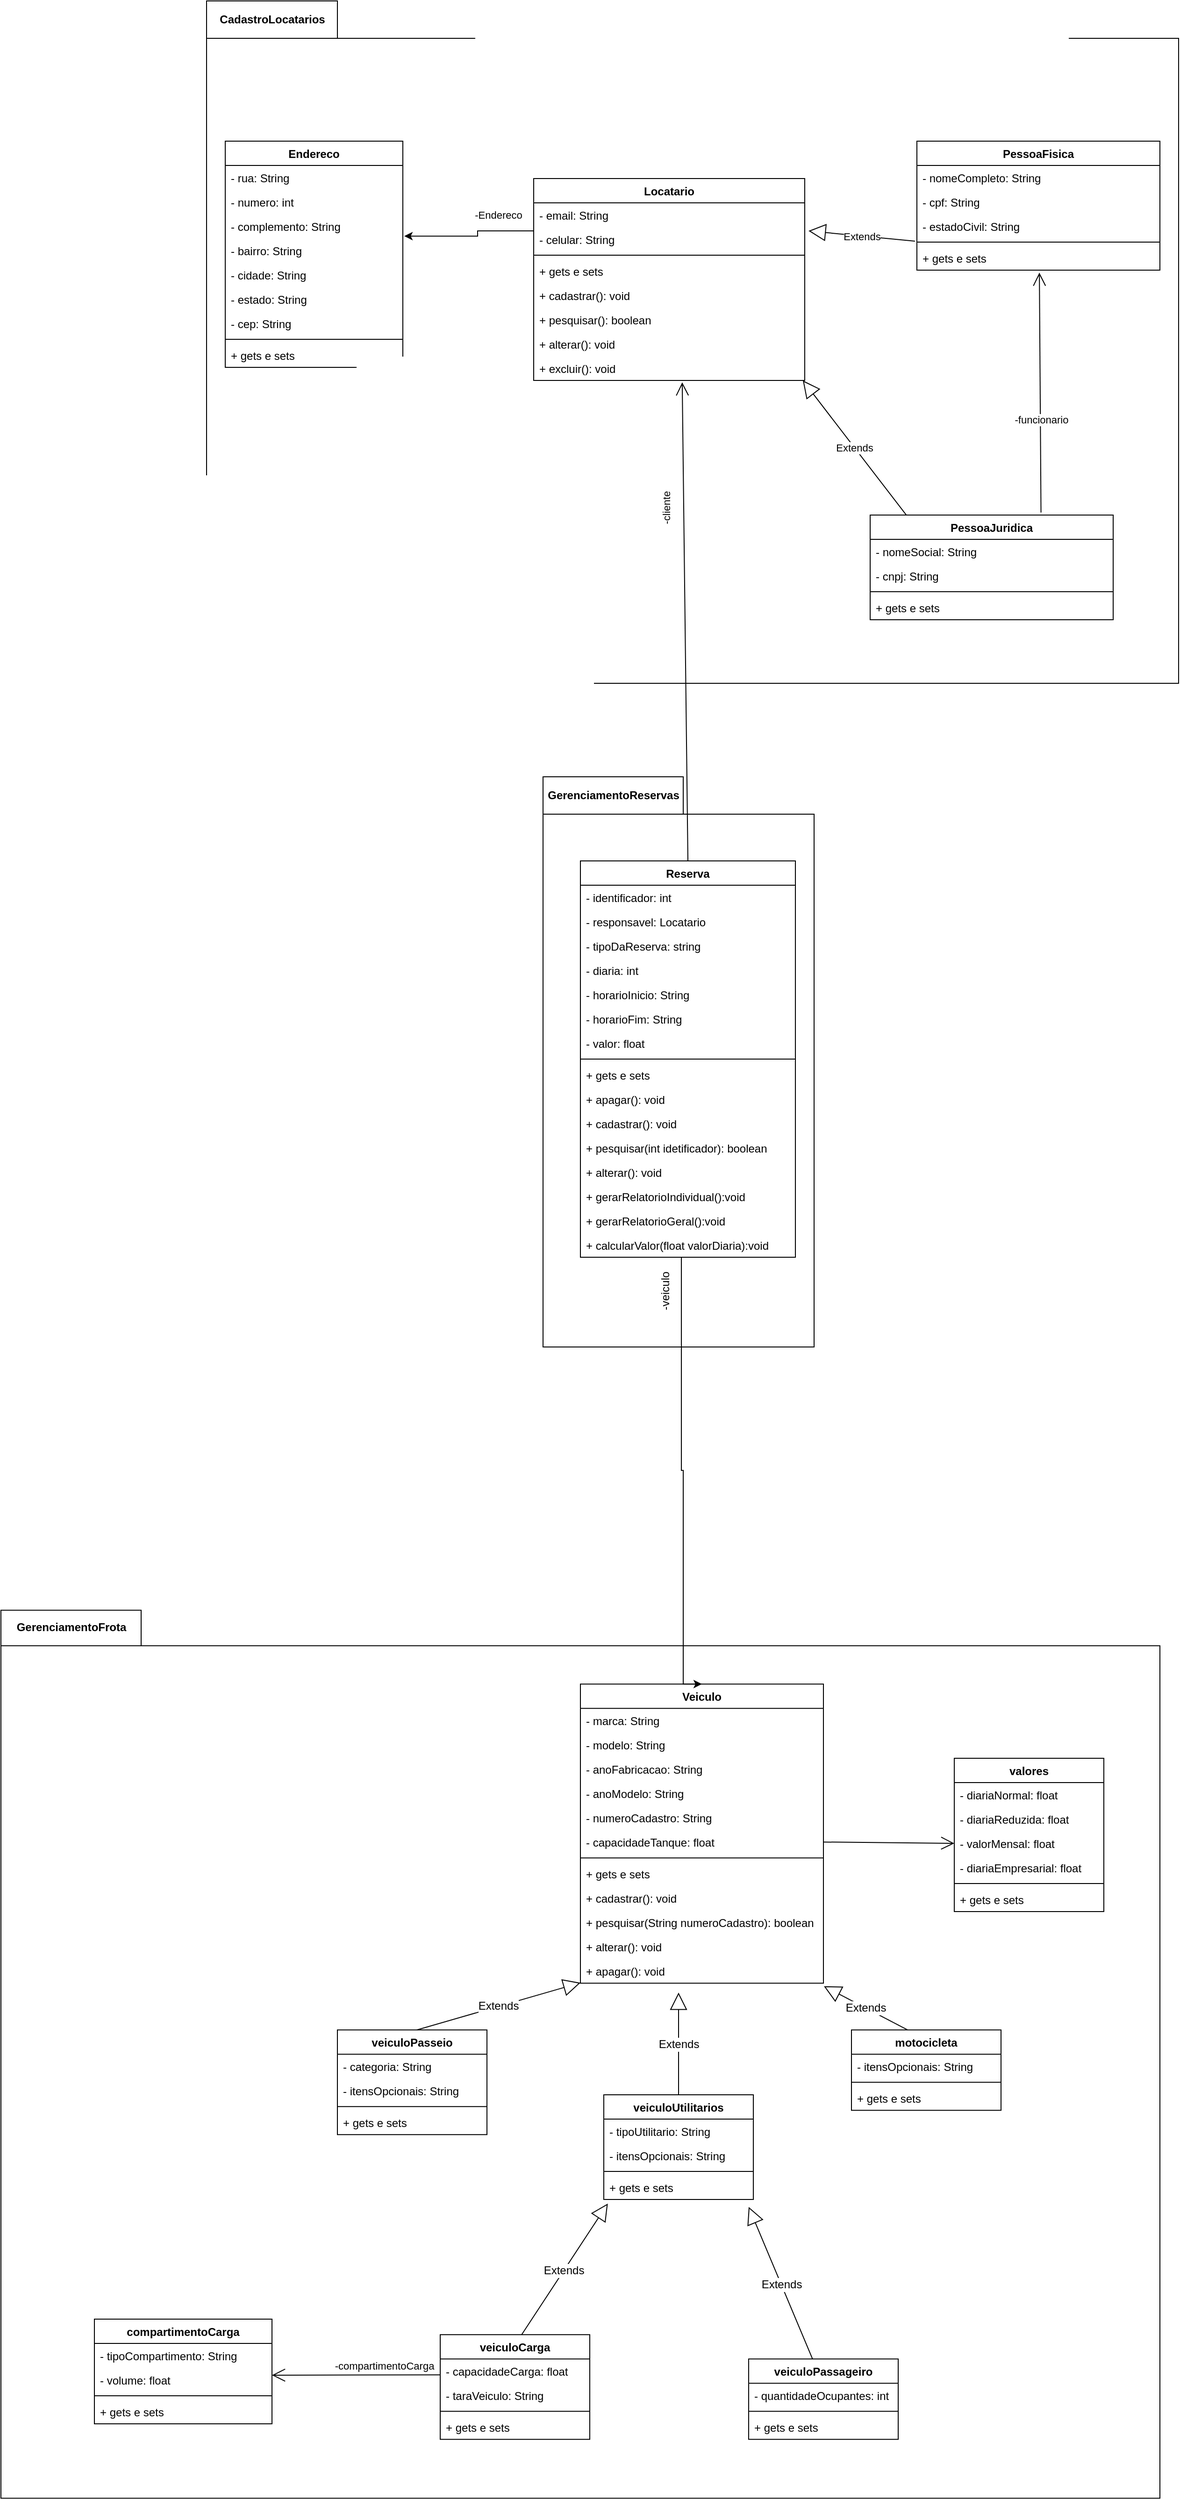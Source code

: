 <mxfile version="16.5.1" type="device" pages="3"><diagram id="tf4z2YdfsSsAsKfyZ3X5" name="UML Classe"><mxGraphModel dx="1973" dy="2935" grid="1" gridSize="10" guides="1" tooltips="1" connect="1" arrows="1" fold="1" page="1" pageScale="1" pageWidth="827" pageHeight="1169" math="0" shadow="0"><root><mxCell id="0"/><mxCell id="1" parent="0"/><mxCell id="j_2TIGvsbn6ngJ1_JgvB-1" value="" style="shape=folder;fontStyle=1;spacingTop=10;tabWidth=140;tabHeight=40;tabPosition=left;html=1;labelBackgroundColor=none;labelBorderColor=none;labelPosition=center;verticalLabelPosition=top;align=center;verticalAlign=bottom;" parent="1" vertex="1"><mxGeometry x="-520" y="-2240" width="1040" height="730" as="geometry"/></mxCell><mxCell id="Z25f5_jNdofIZQ-uqqJR-27" value="" style="edgeStyle=orthogonalEdgeStyle;rounded=0;orthogonalLoop=1;jettySize=auto;html=1;entryX=1.008;entryY=0.907;entryDx=0;entryDy=0;entryPerimeter=0;" parent="1" source="j_2TIGvsbn6ngJ1_JgvB-14" target="j_2TIGvsbn6ngJ1_JgvB-25" edge="1"><mxGeometry relative="1" as="geometry"><mxPoint x="-250" y="-1994" as="targetPoint"/><Array as="points"><mxPoint x="-230" y="-1994"/><mxPoint x="-230" y="-1988"/></Array></mxGeometry></mxCell><mxCell id="Z25f5_jNdofIZQ-uqqJR-29" value="-Endereco" style="edgeLabel;html=1;align=center;verticalAlign=middle;resizable=0;points=[];" parent="Z25f5_jNdofIZQ-uqqJR-27" vertex="1" connectable="0"><mxGeometry x="-0.728" y="-1" relative="1" as="geometry"><mxPoint x="-19" y="-16" as="offset"/></mxGeometry></mxCell><mxCell id="j_2TIGvsbn6ngJ1_JgvB-14" value="Locatario" style="swimlane;fontStyle=1;align=center;verticalAlign=top;childLayout=stackLayout;horizontal=1;startSize=26;horizontalStack=0;resizeParent=1;resizeParentMax=0;resizeLast=0;collapsible=1;marginBottom=0;" parent="1" vertex="1"><mxGeometry x="-170" y="-2050" width="290" height="216" as="geometry"/></mxCell><mxCell id="j_2TIGvsbn6ngJ1_JgvB-15" value="- email: String" style="text;strokeColor=none;fillColor=none;align=left;verticalAlign=top;spacingLeft=4;spacingRight=4;overflow=hidden;rotatable=0;points=[[0,0.5],[1,0.5]];portConstraint=eastwest;" parent="j_2TIGvsbn6ngJ1_JgvB-14" vertex="1"><mxGeometry y="26" width="290" height="26" as="geometry"/></mxCell><mxCell id="j_2TIGvsbn6ngJ1_JgvB-18" value="- celular: String" style="text;strokeColor=none;fillColor=none;align=left;verticalAlign=top;spacingLeft=4;spacingRight=4;overflow=hidden;rotatable=0;points=[[0,0.5],[1,0.5]];portConstraint=eastwest;" parent="j_2TIGvsbn6ngJ1_JgvB-14" vertex="1"><mxGeometry y="52" width="290" height="26" as="geometry"/></mxCell><mxCell id="j_2TIGvsbn6ngJ1_JgvB-16" value="" style="line;strokeWidth=1;fillColor=none;align=left;verticalAlign=middle;spacingTop=-1;spacingLeft=3;spacingRight=3;rotatable=0;labelPosition=right;points=[];portConstraint=eastwest;" parent="j_2TIGvsbn6ngJ1_JgvB-14" vertex="1"><mxGeometry y="78" width="290" height="8" as="geometry"/></mxCell><mxCell id="j_2TIGvsbn6ngJ1_JgvB-17" value="+ gets e sets" style="text;strokeColor=none;fillColor=none;align=left;verticalAlign=top;spacingLeft=4;spacingRight=4;overflow=hidden;rotatable=0;points=[[0,0.5],[1,0.5]];portConstraint=eastwest;" parent="j_2TIGvsbn6ngJ1_JgvB-14" vertex="1"><mxGeometry y="86" width="290" height="26" as="geometry"/></mxCell><mxCell id="Z25f5_jNdofIZQ-uqqJR-9" value="+ cadastrar(): void" style="text;strokeColor=none;fillColor=none;align=left;verticalAlign=top;spacingLeft=4;spacingRight=4;overflow=hidden;rotatable=0;points=[[0,0.5],[1,0.5]];portConstraint=eastwest;rounded=0;shadow=0;glass=0;sketch=0;" parent="j_2TIGvsbn6ngJ1_JgvB-14" vertex="1"><mxGeometry y="112" width="290" height="26" as="geometry"/></mxCell><mxCell id="Z25f5_jNdofIZQ-uqqJR-11" value="+ pesquisar(): boolean" style="text;strokeColor=none;fillColor=none;align=left;verticalAlign=top;spacingLeft=4;spacingRight=4;overflow=hidden;rotatable=0;points=[[0,0.5],[1,0.5]];portConstraint=eastwest;rounded=0;shadow=0;glass=0;sketch=0;" parent="j_2TIGvsbn6ngJ1_JgvB-14" vertex="1"><mxGeometry y="138" width="290" height="26" as="geometry"/></mxCell><mxCell id="Z25f5_jNdofIZQ-uqqJR-10" value="+ alterar(): void" style="text;strokeColor=none;fillColor=none;align=left;verticalAlign=top;spacingLeft=4;spacingRight=4;overflow=hidden;rotatable=0;points=[[0,0.5],[1,0.5]];portConstraint=eastwest;rounded=0;shadow=0;glass=0;sketch=0;" parent="j_2TIGvsbn6ngJ1_JgvB-14" vertex="1"><mxGeometry y="164" width="290" height="26" as="geometry"/></mxCell><mxCell id="Z25f5_jNdofIZQ-uqqJR-12" value="+ excluir(): void" style="text;strokeColor=none;fillColor=none;align=left;verticalAlign=top;spacingLeft=4;spacingRight=4;overflow=hidden;rotatable=0;points=[[0,0.5],[1,0.5]];portConstraint=eastwest;rounded=0;shadow=0;glass=0;sketch=0;" parent="j_2TIGvsbn6ngJ1_JgvB-14" vertex="1"><mxGeometry y="190" width="290" height="26" as="geometry"/></mxCell><mxCell id="j_2TIGvsbn6ngJ1_JgvB-2" value="Endereco" style="swimlane;fontStyle=1;align=center;verticalAlign=top;childLayout=stackLayout;horizontal=1;startSize=26;horizontalStack=0;resizeParent=1;resizeParentMax=0;resizeLast=0;collapsible=1;marginBottom=0;" parent="1" vertex="1"><mxGeometry x="-500" y="-2090" width="190" height="242" as="geometry"/></mxCell><mxCell id="j_2TIGvsbn6ngJ1_JgvB-3" value="- rua: String" style="text;strokeColor=none;fillColor=none;align=left;verticalAlign=top;spacingLeft=4;spacingRight=4;overflow=hidden;rotatable=0;points=[[0,0.5],[1,0.5]];portConstraint=eastwest;" parent="j_2TIGvsbn6ngJ1_JgvB-2" vertex="1"><mxGeometry y="26" width="190" height="26" as="geometry"/></mxCell><mxCell id="j_2TIGvsbn6ngJ1_JgvB-24" value="- numero: int" style="text;strokeColor=none;fillColor=none;align=left;verticalAlign=top;spacingLeft=4;spacingRight=4;overflow=hidden;rotatable=0;points=[[0,0.5],[1,0.5]];portConstraint=eastwest;" parent="j_2TIGvsbn6ngJ1_JgvB-2" vertex="1"><mxGeometry y="52" width="190" height="26" as="geometry"/></mxCell><mxCell id="j_2TIGvsbn6ngJ1_JgvB-25" value="- complemento: String" style="text;strokeColor=none;fillColor=none;align=left;verticalAlign=top;spacingLeft=4;spacingRight=4;overflow=hidden;rotatable=0;points=[[0,0.5],[1,0.5]];portConstraint=eastwest;" parent="j_2TIGvsbn6ngJ1_JgvB-2" vertex="1"><mxGeometry y="78" width="190" height="26" as="geometry"/></mxCell><mxCell id="j_2TIGvsbn6ngJ1_JgvB-26" value="- bairro: String" style="text;strokeColor=none;fillColor=none;align=left;verticalAlign=top;spacingLeft=4;spacingRight=4;overflow=hidden;rotatable=0;points=[[0,0.5],[1,0.5]];portConstraint=eastwest;" parent="j_2TIGvsbn6ngJ1_JgvB-2" vertex="1"><mxGeometry y="104" width="190" height="26" as="geometry"/></mxCell><mxCell id="j_2TIGvsbn6ngJ1_JgvB-27" value="- cidade: String" style="text;strokeColor=none;fillColor=none;align=left;verticalAlign=top;spacingLeft=4;spacingRight=4;overflow=hidden;rotatable=0;points=[[0,0.5],[1,0.5]];portConstraint=eastwest;" parent="j_2TIGvsbn6ngJ1_JgvB-2" vertex="1"><mxGeometry y="130" width="190" height="26" as="geometry"/></mxCell><mxCell id="j_2TIGvsbn6ngJ1_JgvB-28" value="- estado: String" style="text;strokeColor=none;fillColor=none;align=left;verticalAlign=top;spacingLeft=4;spacingRight=4;overflow=hidden;rotatable=0;points=[[0,0.5],[1,0.5]];portConstraint=eastwest;" parent="j_2TIGvsbn6ngJ1_JgvB-2" vertex="1"><mxGeometry y="156" width="190" height="26" as="geometry"/></mxCell><mxCell id="j_2TIGvsbn6ngJ1_JgvB-29" value="- cep: String" style="text;strokeColor=none;fillColor=none;align=left;verticalAlign=top;spacingLeft=4;spacingRight=4;overflow=hidden;rotatable=0;points=[[0,0.5],[1,0.5]];portConstraint=eastwest;" parent="j_2TIGvsbn6ngJ1_JgvB-2" vertex="1"><mxGeometry y="182" width="190" height="26" as="geometry"/></mxCell><mxCell id="j_2TIGvsbn6ngJ1_JgvB-4" value="" style="line;strokeWidth=1;fillColor=none;align=left;verticalAlign=middle;spacingTop=-1;spacingLeft=3;spacingRight=3;rotatable=0;labelPosition=right;points=[];portConstraint=eastwest;" parent="j_2TIGvsbn6ngJ1_JgvB-2" vertex="1"><mxGeometry y="208" width="190" height="8" as="geometry"/></mxCell><mxCell id="j_2TIGvsbn6ngJ1_JgvB-5" value="+ gets e sets&#10;" style="text;strokeColor=none;fillColor=none;align=left;verticalAlign=top;spacingLeft=4;spacingRight=4;overflow=hidden;rotatable=0;points=[[0,0.5],[1,0.5]];portConstraint=eastwest;" parent="j_2TIGvsbn6ngJ1_JgvB-2" vertex="1"><mxGeometry y="216" width="190" height="26" as="geometry"/></mxCell><mxCell id="j_2TIGvsbn6ngJ1_JgvB-63" value="Extends" style="endArrow=block;endSize=16;endFill=0;html=1;rounded=0;entryX=1.014;entryY=1.154;entryDx=0;entryDy=0;exitX=-0.008;exitY=-0.192;exitDx=0;exitDy=0;exitPerimeter=0;entryPerimeter=0;" parent="1" source="Z25f5_jNdofIZQ-uqqJR-4" target="j_2TIGvsbn6ngJ1_JgvB-15" edge="1"><mxGeometry width="160" relative="1" as="geometry"><mxPoint x="300" y="-1855" as="sourcePoint"/><mxPoint x="170" y="-1725" as="targetPoint"/></mxGeometry></mxCell><mxCell id="j_2TIGvsbn6ngJ1_JgvB-65" value="Extends" style="endArrow=block;endSize=16;endFill=0;html=1;rounded=0;exitX=0.149;exitY=0.001;exitDx=0;exitDy=0;entryX=0.993;entryY=1;entryDx=0;entryDy=0;entryPerimeter=0;exitPerimeter=0;" parent="1" source="Z25f5_jNdofIZQ-uqqJR-13" target="Z25f5_jNdofIZQ-uqqJR-12" edge="1"><mxGeometry width="160" relative="1" as="geometry"><mxPoint x="290" y="-1500" as="sourcePoint"/><mxPoint x="90" y="-1730" as="targetPoint"/><Array as="points"/></mxGeometry></mxCell><mxCell id="FloNx-xwUj_SRYvBTAJA-1" value="&lt;p&gt;&lt;br&gt;&lt;/p&gt;" style="shape=folder;fontStyle=1;spacingTop=10;tabWidth=150;tabHeight=38;tabPosition=left;html=1;align=center;labelPosition=center;verticalLabelPosition=top;verticalAlign=bottom;fontSize=16;" parent="1" vertex="1"><mxGeometry x="-740" y="-518.4" width="1240" height="950" as="geometry"/></mxCell><mxCell id="FloNx-xwUj_SRYvBTAJA-3" value="Veiculo" style="swimlane;fontStyle=1;align=center;verticalAlign=top;childLayout=stackLayout;horizontal=1;startSize=26;horizontalStack=0;resizeParent=1;resizeParentMax=0;resizeLast=0;collapsible=1;marginBottom=0;fontSize=12;" parent="1" vertex="1"><mxGeometry x="-120" y="-439.4" width="260" height="320" as="geometry"/></mxCell><mxCell id="FloNx-xwUj_SRYvBTAJA-4" value="- marca: String&#10;" style="text;strokeColor=none;fillColor=none;align=left;verticalAlign=top;spacingLeft=4;spacingRight=4;overflow=hidden;rotatable=0;points=[[0,0.5],[1,0.5]];portConstraint=eastwest;fontSize=12;" parent="FloNx-xwUj_SRYvBTAJA-3" vertex="1"><mxGeometry y="26" width="260" height="26" as="geometry"/></mxCell><mxCell id="FloNx-xwUj_SRYvBTAJA-19" value="- modelo: String&#10;" style="text;strokeColor=none;fillColor=none;align=left;verticalAlign=top;spacingLeft=4;spacingRight=4;overflow=hidden;rotatable=0;points=[[0,0.5],[1,0.5]];portConstraint=eastwest;fontSize=12;" parent="FloNx-xwUj_SRYvBTAJA-3" vertex="1"><mxGeometry y="52" width="260" height="26" as="geometry"/></mxCell><mxCell id="FloNx-xwUj_SRYvBTAJA-20" value="- anoFabricacao: String&#10;" style="text;strokeColor=none;fillColor=none;align=left;verticalAlign=top;spacingLeft=4;spacingRight=4;overflow=hidden;rotatable=0;points=[[0,0.5],[1,0.5]];portConstraint=eastwest;fontSize=12;" parent="FloNx-xwUj_SRYvBTAJA-3" vertex="1"><mxGeometry y="78" width="260" height="26" as="geometry"/></mxCell><mxCell id="FloNx-xwUj_SRYvBTAJA-21" value="- anoModelo: String&#10;" style="text;strokeColor=none;fillColor=none;align=left;verticalAlign=top;spacingLeft=4;spacingRight=4;overflow=hidden;rotatable=0;points=[[0,0.5],[1,0.5]];portConstraint=eastwest;fontSize=12;" parent="FloNx-xwUj_SRYvBTAJA-3" vertex="1"><mxGeometry y="104" width="260" height="26" as="geometry"/></mxCell><mxCell id="FloNx-xwUj_SRYvBTAJA-23" value="- numeroCadastro: String&#10;" style="text;strokeColor=none;fillColor=none;align=left;verticalAlign=top;spacingLeft=4;spacingRight=4;overflow=hidden;rotatable=0;points=[[0,0.5],[1,0.5]];portConstraint=eastwest;fontSize=12;" parent="FloNx-xwUj_SRYvBTAJA-3" vertex="1"><mxGeometry y="130" width="260" height="26" as="geometry"/></mxCell><mxCell id="FloNx-xwUj_SRYvBTAJA-24" value="- capacidadeTanque: float&#10;" style="text;strokeColor=none;fillColor=none;align=left;verticalAlign=top;spacingLeft=4;spacingRight=4;overflow=hidden;rotatable=0;points=[[0,0.5],[1,0.5]];portConstraint=eastwest;fontSize=12;" parent="FloNx-xwUj_SRYvBTAJA-3" vertex="1"><mxGeometry y="156" width="260" height="26" as="geometry"/></mxCell><mxCell id="FloNx-xwUj_SRYvBTAJA-5" value="" style="line;strokeWidth=1;fillColor=none;align=left;verticalAlign=middle;spacingTop=-1;spacingLeft=3;spacingRight=3;rotatable=0;labelPosition=right;points=[];portConstraint=eastwest;fontSize=15;" parent="FloNx-xwUj_SRYvBTAJA-3" vertex="1"><mxGeometry y="182" width="260" height="8" as="geometry"/></mxCell><mxCell id="FloNx-xwUj_SRYvBTAJA-6" value="+ gets e sets" style="text;strokeColor=none;fillColor=none;align=left;verticalAlign=top;spacingLeft=4;spacingRight=4;overflow=hidden;rotatable=0;points=[[0,0.5],[1,0.5]];portConstraint=eastwest;fontSize=12;" parent="FloNx-xwUj_SRYvBTAJA-3" vertex="1"><mxGeometry y="190" width="260" height="26" as="geometry"/></mxCell><mxCell id="FloNx-xwUj_SRYvBTAJA-26" value="+ cadastrar(): void" style="text;strokeColor=none;fillColor=none;align=left;verticalAlign=top;spacingLeft=4;spacingRight=4;overflow=hidden;rotatable=0;points=[[0,0.5],[1,0.5]];portConstraint=eastwest;fontSize=12;" parent="FloNx-xwUj_SRYvBTAJA-3" vertex="1"><mxGeometry y="216" width="260" height="26" as="geometry"/></mxCell><mxCell id="FloNx-xwUj_SRYvBTAJA-27" value="+ pesquisar(String numeroCadastro): boolean" style="text;strokeColor=none;fillColor=none;align=left;verticalAlign=top;spacingLeft=4;spacingRight=4;overflow=hidden;rotatable=0;points=[[0,0.5],[1,0.5]];portConstraint=eastwest;fontSize=12;" parent="FloNx-xwUj_SRYvBTAJA-3" vertex="1"><mxGeometry y="242" width="260" height="26" as="geometry"/></mxCell><mxCell id="FloNx-xwUj_SRYvBTAJA-28" value="+ alterar(): void" style="text;strokeColor=none;fillColor=none;align=left;verticalAlign=top;spacingLeft=4;spacingRight=4;overflow=hidden;rotatable=0;points=[[0,0.5],[1,0.5]];portConstraint=eastwest;fontSize=12;" parent="FloNx-xwUj_SRYvBTAJA-3" vertex="1"><mxGeometry y="268" width="260" height="26" as="geometry"/></mxCell><mxCell id="FloNx-xwUj_SRYvBTAJA-29" value="+ apagar(): void" style="text;strokeColor=none;fillColor=none;align=left;verticalAlign=top;spacingLeft=4;spacingRight=4;overflow=hidden;rotatable=0;points=[[0,0.5],[1,0.5]];portConstraint=eastwest;fontSize=12;" parent="FloNx-xwUj_SRYvBTAJA-3" vertex="1"><mxGeometry y="294" width="260" height="26" as="geometry"/></mxCell><mxCell id="FloNx-xwUj_SRYvBTAJA-122" value="Extends" style="endArrow=block;endSize=16;endFill=0;html=1;rounded=0;fontSize=12;exitX=0.5;exitY=0;exitDx=0;exitDy=0;entryX=0;entryY=0.983;entryDx=0;entryDy=0;entryPerimeter=0;" parent="1" target="FloNx-xwUj_SRYvBTAJA-29" edge="1"><mxGeometry width="160" relative="1" as="geometry"><mxPoint x="-295" y="-69.4" as="sourcePoint"/><mxPoint x="-120" y="-109.4" as="targetPoint"/></mxGeometry></mxCell><mxCell id="FloNx-xwUj_SRYvBTAJA-125" value="Extends" style="endArrow=block;endSize=16;endFill=0;html=1;rounded=0;fontSize=12;exitX=0.5;exitY=0;exitDx=0;exitDy=0;" parent="1" edge="1"><mxGeometry width="160" relative="1" as="geometry"><mxPoint x="-15" y="0.6" as="sourcePoint"/><mxPoint x="-15" y="-109.4" as="targetPoint"/></mxGeometry></mxCell><mxCell id="FloNx-xwUj_SRYvBTAJA-126" value="Extends" style="endArrow=block;endSize=16;endFill=0;html=1;rounded=0;fontSize=12;entryX=1.002;entryY=1.125;entryDx=0;entryDy=0;entryPerimeter=0;exitX=0.5;exitY=0;exitDx=0;exitDy=0;" parent="1" target="FloNx-xwUj_SRYvBTAJA-29" edge="1"><mxGeometry width="160" relative="1" as="geometry"><mxPoint x="230" y="-69.4" as="sourcePoint"/><mxPoint x="280" y="-59.4" as="targetPoint"/></mxGeometry></mxCell><mxCell id="FloNx-xwUj_SRYvBTAJA-127" value="Extends" style="endArrow=block;endSize=16;endFill=0;html=1;rounded=0;fontSize=12;exitX=0.475;exitY=-0.019;exitDx=0;exitDy=0;exitPerimeter=0;entryX=0.027;entryY=1.167;entryDx=0;entryDy=0;entryPerimeter=0;" parent="1" target="I_moLRz6G5yzrcIz-WSz-27" edge="1"><mxGeometry width="160" relative="1" as="geometry"><mxPoint x="-184.5" y="259.118" as="sourcePoint"/><mxPoint x="-95.96" y="141.666" as="targetPoint"/></mxGeometry></mxCell><mxCell id="FloNx-xwUj_SRYvBTAJA-128" value="Extends" style="endArrow=block;endSize=16;endFill=0;html=1;rounded=0;fontSize=12;entryX=0.969;entryY=1.308;entryDx=0;entryDy=0;exitX=0.5;exitY=0;exitDx=0;exitDy=0;entryPerimeter=0;" parent="1" target="I_moLRz6G5yzrcIz-WSz-27" edge="1"><mxGeometry width="160" relative="1" as="geometry"><mxPoint x="130" y="286.6" as="sourcePoint"/><mxPoint x="66.6" y="138.338" as="targetPoint"/></mxGeometry></mxCell><mxCell id="inO1m00zNgnuYgBZRjdT-2" value="compartimentoCarga" style="swimlane;fontStyle=1;align=center;verticalAlign=top;childLayout=stackLayout;horizontal=1;startSize=26;horizontalStack=0;resizeParent=1;resizeParentMax=0;resizeLast=0;collapsible=1;marginBottom=0;" parent="1" vertex="1"><mxGeometry x="-640" y="240" width="190" height="112" as="geometry"/></mxCell><mxCell id="inO1m00zNgnuYgBZRjdT-3" value="- tipoCompartimento: String" style="text;strokeColor=none;fillColor=none;align=left;verticalAlign=top;spacingLeft=4;spacingRight=4;overflow=hidden;rotatable=0;points=[[0,0.5],[1,0.5]];portConstraint=eastwest;" parent="inO1m00zNgnuYgBZRjdT-2" vertex="1"><mxGeometry y="26" width="190" height="26" as="geometry"/></mxCell><mxCell id="inO1m00zNgnuYgBZRjdT-7" value="- volume: float" style="text;strokeColor=none;fillColor=none;align=left;verticalAlign=top;spacingLeft=4;spacingRight=4;overflow=hidden;rotatable=0;points=[[0,0.5],[1,0.5]];portConstraint=eastwest;" parent="inO1m00zNgnuYgBZRjdT-2" vertex="1"><mxGeometry y="52" width="190" height="26" as="geometry"/></mxCell><mxCell id="inO1m00zNgnuYgBZRjdT-4" value="" style="line;strokeWidth=1;fillColor=none;align=left;verticalAlign=middle;spacingTop=-1;spacingLeft=3;spacingRight=3;rotatable=0;labelPosition=right;points=[];portConstraint=eastwest;" parent="inO1m00zNgnuYgBZRjdT-2" vertex="1"><mxGeometry y="78" width="190" height="8" as="geometry"/></mxCell><mxCell id="inO1m00zNgnuYgBZRjdT-8" value="+ gets e sets" style="text;strokeColor=none;fillColor=none;align=left;verticalAlign=top;spacingLeft=4;spacingRight=4;overflow=hidden;rotatable=0;points=[[0,0.5],[1,0.5]];portConstraint=eastwest;fontSize=12;" parent="inO1m00zNgnuYgBZRjdT-2" vertex="1"><mxGeometry y="86" width="190" height="26" as="geometry"/></mxCell><mxCell id="inO1m00zNgnuYgBZRjdT-20" value="" style="shape=folder;fontStyle=1;spacingTop=10;tabWidth=150;tabHeight=40;tabPosition=left;html=1;labelPosition=center;verticalLabelPosition=top;align=center;verticalAlign=bottom;" parent="1" vertex="1"><mxGeometry x="-160" y="-1410" width="290" height="610" as="geometry"/></mxCell><mxCell id="inO1m00zNgnuYgBZRjdT-44" style="edgeStyle=orthogonalEdgeStyle;rounded=0;orthogonalLoop=1;jettySize=auto;html=1;entryX=0.5;entryY=0;entryDx=0;entryDy=0;fontSize=12;" parent="1" source="inO1m00zNgnuYgBZRjdT-22" target="FloNx-xwUj_SRYvBTAJA-3" edge="1"><mxGeometry relative="1" as="geometry"><Array as="points"><mxPoint x="-12" y="-668"/><mxPoint x="-10" y="-668"/><mxPoint x="-10" y="-439"/></Array></mxGeometry></mxCell><mxCell id="inO1m00zNgnuYgBZRjdT-45" value="-veiculo" style="edgeLabel;html=1;align=center;verticalAlign=middle;resizable=0;points=[];fontSize=12;rotation=270;" parent="inO1m00zNgnuYgBZRjdT-44" vertex="1" connectable="0"><mxGeometry x="-0.742" y="-4" relative="1" as="geometry"><mxPoint x="-13" y="-25" as="offset"/></mxGeometry></mxCell><mxCell id="inO1m00zNgnuYgBZRjdT-22" value="Reserva" style="swimlane;fontStyle=1;align=center;verticalAlign=top;childLayout=stackLayout;horizontal=1;startSize=26;horizontalStack=0;resizeParent=1;resizeParentMax=0;resizeLast=0;collapsible=1;marginBottom=0;fontSize=12;" parent="1" vertex="1"><mxGeometry x="-120" y="-1320" width="230" height="424" as="geometry"/></mxCell><mxCell id="inO1m00zNgnuYgBZRjdT-23" value="- identificador: int" style="text;strokeColor=none;fillColor=none;align=left;verticalAlign=top;spacingLeft=4;spacingRight=4;overflow=hidden;rotatable=0;points=[[0,0.5],[1,0.5]];portConstraint=eastwest;fontSize=12;" parent="inO1m00zNgnuYgBZRjdT-22" vertex="1"><mxGeometry y="26" width="230" height="26" as="geometry"/></mxCell><mxCell id="inO1m00zNgnuYgBZRjdT-30" value="- responsavel: Locatario" style="text;strokeColor=none;fillColor=none;align=left;verticalAlign=top;spacingLeft=4;spacingRight=4;overflow=hidden;rotatable=0;points=[[0,0.5],[1,0.5]];portConstraint=eastwest;fontSize=12;" parent="inO1m00zNgnuYgBZRjdT-22" vertex="1"><mxGeometry y="52" width="230" height="26" as="geometry"/></mxCell><mxCell id="inO1m00zNgnuYgBZRjdT-26" value="- tipoDaReserva: string" style="text;strokeColor=none;fillColor=none;align=left;verticalAlign=top;spacingLeft=4;spacingRight=4;overflow=hidden;rotatable=0;points=[[0,0.5],[1,0.5]];portConstraint=eastwest;fontSize=12;" parent="inO1m00zNgnuYgBZRjdT-22" vertex="1"><mxGeometry y="78" width="230" height="26" as="geometry"/></mxCell><mxCell id="inO1m00zNgnuYgBZRjdT-27" value="- diaria: int" style="text;strokeColor=none;fillColor=none;align=left;verticalAlign=top;spacingLeft=4;spacingRight=4;overflow=hidden;rotatable=0;points=[[0,0.5],[1,0.5]];portConstraint=eastwest;fontSize=12;" parent="inO1m00zNgnuYgBZRjdT-22" vertex="1"><mxGeometry y="104" width="230" height="26" as="geometry"/></mxCell><mxCell id="inO1m00zNgnuYgBZRjdT-28" value="- horarioInicio: String" style="text;strokeColor=none;fillColor=none;align=left;verticalAlign=top;spacingLeft=4;spacingRight=4;overflow=hidden;rotatable=0;points=[[0,0.5],[1,0.5]];portConstraint=eastwest;fontSize=12;" parent="inO1m00zNgnuYgBZRjdT-22" vertex="1"><mxGeometry y="130" width="230" height="26" as="geometry"/></mxCell><mxCell id="inO1m00zNgnuYgBZRjdT-29" value="- horarioFim: String" style="text;strokeColor=none;fillColor=none;align=left;verticalAlign=top;spacingLeft=4;spacingRight=4;overflow=hidden;rotatable=0;points=[[0,0.5],[1,0.5]];portConstraint=eastwest;fontSize=12;" parent="inO1m00zNgnuYgBZRjdT-22" vertex="1"><mxGeometry y="156" width="230" height="26" as="geometry"/></mxCell><mxCell id="inO1m00zNgnuYgBZRjdT-31" value="- valor: float" style="text;strokeColor=none;fillColor=none;align=left;verticalAlign=top;spacingLeft=4;spacingRight=4;overflow=hidden;rotatable=0;points=[[0,0.5],[1,0.5]];portConstraint=eastwest;fontSize=12;" parent="inO1m00zNgnuYgBZRjdT-22" vertex="1"><mxGeometry y="182" width="230" height="26" as="geometry"/></mxCell><mxCell id="inO1m00zNgnuYgBZRjdT-24" value="" style="line;strokeWidth=1;fillColor=none;align=left;verticalAlign=middle;spacingTop=-1;spacingLeft=3;spacingRight=3;rotatable=0;labelPosition=right;points=[];portConstraint=eastwest;fontSize=18;" parent="inO1m00zNgnuYgBZRjdT-22" vertex="1"><mxGeometry y="208" width="230" height="8" as="geometry"/></mxCell><mxCell id="inO1m00zNgnuYgBZRjdT-32" value="+ gets e sets" style="text;strokeColor=none;fillColor=none;align=left;verticalAlign=top;spacingLeft=4;spacingRight=4;overflow=hidden;rotatable=0;points=[[0,0.5],[1,0.5]];portConstraint=eastwest;fontSize=12;" parent="inO1m00zNgnuYgBZRjdT-22" vertex="1"><mxGeometry y="216" width="230" height="26" as="geometry"/></mxCell><mxCell id="inO1m00zNgnuYgBZRjdT-36" value="+ apagar(): void" style="text;strokeColor=none;fillColor=none;align=left;verticalAlign=top;spacingLeft=4;spacingRight=4;overflow=hidden;rotatable=0;points=[[0,0.5],[1,0.5]];portConstraint=eastwest;fontSize=12;" parent="inO1m00zNgnuYgBZRjdT-22" vertex="1"><mxGeometry y="242" width="230" height="26" as="geometry"/></mxCell><mxCell id="inO1m00zNgnuYgBZRjdT-33" value="+ cadastrar(): void" style="text;strokeColor=none;fillColor=none;align=left;verticalAlign=top;spacingLeft=4;spacingRight=4;overflow=hidden;rotatable=0;points=[[0,0.5],[1,0.5]];portConstraint=eastwest;fontSize=12;" parent="inO1m00zNgnuYgBZRjdT-22" vertex="1"><mxGeometry y="268" width="230" height="26" as="geometry"/></mxCell><mxCell id="inO1m00zNgnuYgBZRjdT-34" value="+ pesquisar(int idetificador): boolean" style="text;strokeColor=none;fillColor=none;align=left;verticalAlign=top;spacingLeft=4;spacingRight=4;overflow=hidden;rotatable=0;points=[[0,0.5],[1,0.5]];portConstraint=eastwest;fontSize=12;" parent="inO1m00zNgnuYgBZRjdT-22" vertex="1"><mxGeometry y="294" width="230" height="26" as="geometry"/></mxCell><mxCell id="inO1m00zNgnuYgBZRjdT-35" value="+ alterar(): void" style="text;strokeColor=none;fillColor=none;align=left;verticalAlign=top;spacingLeft=4;spacingRight=4;overflow=hidden;rotatable=0;points=[[0,0.5],[1,0.5]];portConstraint=eastwest;fontSize=12;" parent="inO1m00zNgnuYgBZRjdT-22" vertex="1"><mxGeometry y="320" width="230" height="26" as="geometry"/></mxCell><mxCell id="inO1m00zNgnuYgBZRjdT-37" value="+ gerarRelatorioIndividual():void" style="text;strokeColor=none;fillColor=none;align=left;verticalAlign=top;spacingLeft=4;spacingRight=4;overflow=hidden;rotatable=0;points=[[0,0.5],[1,0.5]];portConstraint=eastwest;fontSize=12;" parent="inO1m00zNgnuYgBZRjdT-22" vertex="1"><mxGeometry y="346" width="230" height="26" as="geometry"/></mxCell><mxCell id="inO1m00zNgnuYgBZRjdT-38" value="+ gerarRelatorioGeral():void" style="text;strokeColor=none;fillColor=none;align=left;verticalAlign=top;spacingLeft=4;spacingRight=4;overflow=hidden;rotatable=0;points=[[0,0.5],[1,0.5]];portConstraint=eastwest;fontSize=12;" parent="inO1m00zNgnuYgBZRjdT-22" vertex="1"><mxGeometry y="372" width="230" height="26" as="geometry"/></mxCell><mxCell id="inO1m00zNgnuYgBZRjdT-50" value="+ calcularValor(float valorDiaria):void" style="text;strokeColor=none;fillColor=none;align=left;verticalAlign=top;spacingLeft=4;spacingRight=4;overflow=hidden;rotatable=0;points=[[0,0.5],[1,0.5]];portConstraint=eastwest;fontSize=12;" parent="inO1m00zNgnuYgBZRjdT-22" vertex="1"><mxGeometry y="398" width="230" height="26" as="geometry"/></mxCell><mxCell id="Z25f5_jNdofIZQ-uqqJR-1" value="PessoaFisica" style="swimlane;fontStyle=1;align=center;verticalAlign=top;childLayout=stackLayout;horizontal=1;startSize=26;horizontalStack=0;resizeParent=1;resizeParentMax=0;resizeLast=0;collapsible=1;marginBottom=0;rounded=0;shadow=0;glass=0;sketch=0;" parent="1" vertex="1"><mxGeometry x="240" y="-2090" width="260" height="138" as="geometry"/></mxCell><mxCell id="Z25f5_jNdofIZQ-uqqJR-2" value="- nomeCompleto: String" style="text;strokeColor=none;fillColor=none;align=left;verticalAlign=top;spacingLeft=4;spacingRight=4;overflow=hidden;rotatable=0;points=[[0,0.5],[1,0.5]];portConstraint=eastwest;rounded=0;shadow=0;glass=0;sketch=0;" parent="Z25f5_jNdofIZQ-uqqJR-1" vertex="1"><mxGeometry y="26" width="260" height="26" as="geometry"/></mxCell><mxCell id="Z25f5_jNdofIZQ-uqqJR-7" value="- cpf: String" style="text;strokeColor=none;fillColor=none;align=left;verticalAlign=top;spacingLeft=4;spacingRight=4;overflow=hidden;rotatable=0;points=[[0,0.5],[1,0.5]];portConstraint=eastwest;rounded=0;shadow=0;glass=0;sketch=0;" parent="Z25f5_jNdofIZQ-uqqJR-1" vertex="1"><mxGeometry y="52" width="260" height="26" as="geometry"/></mxCell><mxCell id="Z25f5_jNdofIZQ-uqqJR-8" value="- estadoCivil: String" style="text;strokeColor=none;fillColor=none;align=left;verticalAlign=top;spacingLeft=4;spacingRight=4;overflow=hidden;rotatable=0;points=[[0,0.5],[1,0.5]];portConstraint=eastwest;rounded=0;shadow=0;glass=0;sketch=0;" parent="Z25f5_jNdofIZQ-uqqJR-1" vertex="1"><mxGeometry y="78" width="260" height="26" as="geometry"/></mxCell><mxCell id="Z25f5_jNdofIZQ-uqqJR-3" value="" style="line;strokeWidth=1;fillColor=none;align=left;verticalAlign=middle;spacingTop=-1;spacingLeft=3;spacingRight=3;rotatable=0;labelPosition=right;points=[];portConstraint=eastwest;rounded=0;shadow=0;glass=0;sketch=0;" parent="Z25f5_jNdofIZQ-uqqJR-1" vertex="1"><mxGeometry y="104" width="260" height="8" as="geometry"/></mxCell><mxCell id="Z25f5_jNdofIZQ-uqqJR-4" value="+ gets e sets" style="text;strokeColor=none;fillColor=none;align=left;verticalAlign=top;spacingLeft=4;spacingRight=4;overflow=hidden;rotatable=0;points=[[0,0.5],[1,0.5]];portConstraint=eastwest;rounded=0;shadow=0;glass=0;sketch=0;" parent="Z25f5_jNdofIZQ-uqqJR-1" vertex="1"><mxGeometry y="112" width="260" height="26" as="geometry"/></mxCell><mxCell id="Z25f5_jNdofIZQ-uqqJR-13" value="PessoaJuridica" style="swimlane;fontStyle=1;align=center;verticalAlign=top;childLayout=stackLayout;horizontal=1;startSize=26;horizontalStack=0;resizeParent=1;resizeParentMax=0;resizeLast=0;collapsible=1;marginBottom=0;rounded=0;shadow=0;glass=0;sketch=0;" parent="1" vertex="1"><mxGeometry x="190" y="-1690" width="260" height="112" as="geometry"/></mxCell><mxCell id="Z25f5_jNdofIZQ-uqqJR-14" value="- nomeSocial: String" style="text;strokeColor=none;fillColor=none;align=left;verticalAlign=top;spacingLeft=4;spacingRight=4;overflow=hidden;rotatable=0;points=[[0,0.5],[1,0.5]];portConstraint=eastwest;rounded=0;shadow=0;glass=0;sketch=0;" parent="Z25f5_jNdofIZQ-uqqJR-13" vertex="1"><mxGeometry y="26" width="260" height="26" as="geometry"/></mxCell><mxCell id="Z25f5_jNdofIZQ-uqqJR-15" value="- cnpj: String" style="text;strokeColor=none;fillColor=none;align=left;verticalAlign=top;spacingLeft=4;spacingRight=4;overflow=hidden;rotatable=0;points=[[0,0.5],[1,0.5]];portConstraint=eastwest;rounded=0;shadow=0;glass=0;sketch=0;" parent="Z25f5_jNdofIZQ-uqqJR-13" vertex="1"><mxGeometry y="52" width="260" height="26" as="geometry"/></mxCell><mxCell id="Z25f5_jNdofIZQ-uqqJR-17" value="" style="line;strokeWidth=1;fillColor=none;align=left;verticalAlign=middle;spacingTop=-1;spacingLeft=3;spacingRight=3;rotatable=0;labelPosition=right;points=[];portConstraint=eastwest;rounded=0;shadow=0;glass=0;sketch=0;" parent="Z25f5_jNdofIZQ-uqqJR-13" vertex="1"><mxGeometry y="78" width="260" height="8" as="geometry"/></mxCell><mxCell id="Z25f5_jNdofIZQ-uqqJR-18" value="+ gets e sets" style="text;strokeColor=none;fillColor=none;align=left;verticalAlign=top;spacingLeft=4;spacingRight=4;overflow=hidden;rotatable=0;points=[[0,0.5],[1,0.5]];portConstraint=eastwest;rounded=0;shadow=0;glass=0;sketch=0;" parent="Z25f5_jNdofIZQ-uqqJR-13" vertex="1"><mxGeometry y="86" width="260" height="26" as="geometry"/></mxCell><mxCell id="Z25f5_jNdofIZQ-uqqJR-37" value="" style="endArrow=open;endFill=1;endSize=12;html=1;rounded=0;exitX=0.5;exitY=0;exitDx=0;exitDy=0;entryX=0.548;entryY=1.077;entryDx=0;entryDy=0;entryPerimeter=0;" parent="1" source="inO1m00zNgnuYgBZRjdT-22" target="Z25f5_jNdofIZQ-uqqJR-12" edge="1"><mxGeometry width="160" relative="1" as="geometry"><mxPoint x="480" y="-1520" as="sourcePoint"/><mxPoint x="-30" y="-1960" as="targetPoint"/></mxGeometry></mxCell><mxCell id="Z25f5_jNdofIZQ-uqqJR-38" value="&lt;font style=&quot;font-size: 11px&quot;&gt;-cliente&lt;/font&gt;" style="edgeLabel;html=1;align=center;verticalAlign=middle;resizable=0;points=[];fontSize=18;labelPosition=center;verticalLabelPosition=middle;rotation=270;" parent="Z25f5_jNdofIZQ-uqqJR-37" vertex="1" connectable="0"><mxGeometry x="-0.327" y="4" relative="1" as="geometry"><mxPoint x="-19" y="-205" as="offset"/></mxGeometry></mxCell><mxCell id="I_moLRz6G5yzrcIz-WSz-5" value="" style="endArrow=open;endFill=1;endSize=12;html=1;rounded=0;exitX=0;exitY=0.5;exitDx=0;exitDy=0;" parent="1" edge="1"><mxGeometry width="160" relative="1" as="geometry"><mxPoint x="-270" y="299.6" as="sourcePoint"/><mxPoint x="-450" y="300" as="targetPoint"/></mxGeometry></mxCell><mxCell id="I_moLRz6G5yzrcIz-WSz-6" value="-compartimentoCarga" style="edgeLabel;html=1;align=center;verticalAlign=middle;resizable=0;points=[];" parent="I_moLRz6G5yzrcIz-WSz-5" vertex="1" connectable="0"><mxGeometry x="-0.354" y="-1" relative="1" as="geometry"><mxPoint x="-2" y="-9" as="offset"/></mxGeometry></mxCell><mxCell id="I_moLRz6G5yzrcIz-WSz-7" value="veiculoPasseio" style="swimlane;fontStyle=1;align=center;verticalAlign=top;childLayout=stackLayout;horizontal=1;startSize=26;horizontalStack=0;resizeParent=1;resizeParentMax=0;resizeLast=0;collapsible=1;marginBottom=0;" parent="1" vertex="1"><mxGeometry x="-380" y="-69.4" width="160" height="112" as="geometry"/></mxCell><mxCell id="FloNx-xwUj_SRYvBTAJA-8" value="- categoria: String" style="text;strokeColor=none;fillColor=none;align=left;verticalAlign=top;spacingLeft=4;spacingRight=4;overflow=hidden;rotatable=0;points=[[0,0.5],[1,0.5]];portConstraint=eastwest;fontSize=12;" parent="I_moLRz6G5yzrcIz-WSz-7" vertex="1"><mxGeometry y="26" width="160" height="26" as="geometry"/></mxCell><mxCell id="FloNx-xwUj_SRYvBTAJA-93" value="- itensOpcionais: String" style="text;strokeColor=none;fillColor=none;align=left;verticalAlign=top;spacingLeft=4;spacingRight=4;overflow=hidden;rotatable=0;points=[[0,0.5],[1,0.5]];portConstraint=eastwest;fontSize=12;" parent="I_moLRz6G5yzrcIz-WSz-7" vertex="1"><mxGeometry y="52" width="160" height="26" as="geometry"/></mxCell><mxCell id="I_moLRz6G5yzrcIz-WSz-9" value="" style="line;strokeWidth=1;fillColor=none;align=left;verticalAlign=middle;spacingTop=-1;spacingLeft=3;spacingRight=3;rotatable=0;labelPosition=right;points=[];portConstraint=eastwest;" parent="I_moLRz6G5yzrcIz-WSz-7" vertex="1"><mxGeometry y="78" width="160" height="8" as="geometry"/></mxCell><mxCell id="I_moLRz6G5yzrcIz-WSz-10" value="+ gets e sets" style="text;strokeColor=none;fillColor=none;align=left;verticalAlign=top;spacingLeft=4;spacingRight=4;overflow=hidden;rotatable=0;points=[[0,0.5],[1,0.5]];portConstraint=eastwest;" parent="I_moLRz6G5yzrcIz-WSz-7" vertex="1"><mxGeometry y="86" width="160" height="26" as="geometry"/></mxCell><mxCell id="I_moLRz6G5yzrcIz-WSz-11" value="valores" style="swimlane;fontStyle=1;align=center;verticalAlign=top;childLayout=stackLayout;horizontal=1;startSize=26;horizontalStack=0;resizeParent=1;resizeParentMax=0;resizeLast=0;collapsible=1;marginBottom=0;" parent="1" vertex="1"><mxGeometry x="280" y="-360" width="160" height="164" as="geometry"/></mxCell><mxCell id="FloNx-xwUj_SRYvBTAJA-110" value="- diariaNormal: float" style="text;strokeColor=none;fillColor=none;align=left;verticalAlign=top;spacingLeft=4;spacingRight=4;overflow=hidden;rotatable=0;points=[[0,0.5],[1,0.5]];portConstraint=eastwest;fontSize=12;" parent="I_moLRz6G5yzrcIz-WSz-11" vertex="1"><mxGeometry y="26" width="160" height="26" as="geometry"/></mxCell><mxCell id="FloNx-xwUj_SRYvBTAJA-113" value="- diariaReduzida: float" style="text;strokeColor=none;fillColor=none;align=left;verticalAlign=top;spacingLeft=4;spacingRight=4;overflow=hidden;rotatable=0;points=[[0,0.5],[1,0.5]];portConstraint=eastwest;fontSize=12;" parent="I_moLRz6G5yzrcIz-WSz-11" vertex="1"><mxGeometry y="52" width="160" height="26" as="geometry"/></mxCell><mxCell id="FloNx-xwUj_SRYvBTAJA-118" value="- valorMensal: float" style="text;strokeColor=none;fillColor=none;align=left;verticalAlign=top;spacingLeft=4;spacingRight=4;overflow=hidden;rotatable=0;points=[[0,0.5],[1,0.5]];portConstraint=eastwest;fontSize=12;" parent="I_moLRz6G5yzrcIz-WSz-11" vertex="1"><mxGeometry y="78" width="160" height="26" as="geometry"/></mxCell><mxCell id="FloNx-xwUj_SRYvBTAJA-114" value="- diariaEmpresarial: float" style="text;strokeColor=none;fillColor=none;align=left;verticalAlign=top;spacingLeft=4;spacingRight=4;overflow=hidden;rotatable=0;points=[[0,0.5],[1,0.5]];portConstraint=eastwest;fontSize=12;" parent="I_moLRz6G5yzrcIz-WSz-11" vertex="1"><mxGeometry y="104" width="160" height="26" as="geometry"/></mxCell><mxCell id="I_moLRz6G5yzrcIz-WSz-14" value="" style="line;strokeWidth=1;fillColor=none;align=left;verticalAlign=middle;spacingTop=-1;spacingLeft=3;spacingRight=3;rotatable=0;labelPosition=right;points=[];portConstraint=eastwest;" parent="I_moLRz6G5yzrcIz-WSz-11" vertex="1"><mxGeometry y="130" width="160" height="8" as="geometry"/></mxCell><mxCell id="I_moLRz6G5yzrcIz-WSz-15" value="+ gets e sets" style="text;strokeColor=none;fillColor=none;align=left;verticalAlign=top;spacingLeft=4;spacingRight=4;overflow=hidden;rotatable=0;points=[[0,0.5],[1,0.5]];portConstraint=eastwest;" parent="I_moLRz6G5yzrcIz-WSz-11" vertex="1"><mxGeometry y="138" width="160" height="26" as="geometry"/></mxCell><mxCell id="I_moLRz6G5yzrcIz-WSz-16" value="motocicleta" style="swimlane;fontStyle=1;align=center;verticalAlign=top;childLayout=stackLayout;horizontal=1;startSize=26;horizontalStack=0;resizeParent=1;resizeParentMax=0;resizeLast=0;collapsible=1;marginBottom=0;" parent="1" vertex="1"><mxGeometry x="170" y="-69.4" width="160" height="86" as="geometry"/></mxCell><mxCell id="inO1m00zNgnuYgBZRjdT-60" value="- itensOpcionais: String" style="text;strokeColor=none;fillColor=none;align=left;verticalAlign=top;spacingLeft=4;spacingRight=4;overflow=hidden;rotatable=0;points=[[0,0.5],[1,0.5]];portConstraint=eastwest;fontSize=12;" parent="I_moLRz6G5yzrcIz-WSz-16" vertex="1"><mxGeometry y="26" width="160" height="26" as="geometry"/></mxCell><mxCell id="I_moLRz6G5yzrcIz-WSz-21" value="" style="line;strokeWidth=1;fillColor=none;align=left;verticalAlign=middle;spacingTop=-1;spacingLeft=3;spacingRight=3;rotatable=0;labelPosition=right;points=[];portConstraint=eastwest;" parent="I_moLRz6G5yzrcIz-WSz-16" vertex="1"><mxGeometry y="52" width="160" height="8" as="geometry"/></mxCell><mxCell id="I_moLRz6G5yzrcIz-WSz-22" value="+ gets e sets" style="text;strokeColor=none;fillColor=none;align=left;verticalAlign=top;spacingLeft=4;spacingRight=4;overflow=hidden;rotatable=0;points=[[0,0.5],[1,0.5]];portConstraint=eastwest;" parent="I_moLRz6G5yzrcIz-WSz-16" vertex="1"><mxGeometry y="60" width="160" height="26" as="geometry"/></mxCell><mxCell id="I_moLRz6G5yzrcIz-WSz-23" value="veiculoUtilitarios" style="swimlane;fontStyle=1;align=center;verticalAlign=top;childLayout=stackLayout;horizontal=1;startSize=26;horizontalStack=0;resizeParent=1;resizeParentMax=0;resizeLast=0;collapsible=1;marginBottom=0;" parent="1" vertex="1"><mxGeometry x="-95" width="160" height="112" as="geometry"/></mxCell><mxCell id="FloNx-xwUj_SRYvBTAJA-48" value="- tipoUtilitario: String" style="text;strokeColor=none;fillColor=none;align=left;verticalAlign=top;spacingLeft=4;spacingRight=4;overflow=hidden;rotatable=0;points=[[0,0.5],[1,0.5]];portConstraint=eastwest;fontSize=12;" parent="I_moLRz6G5yzrcIz-WSz-23" vertex="1"><mxGeometry y="26" width="160" height="26" as="geometry"/></mxCell><mxCell id="inO1m00zNgnuYgBZRjdT-59" value="- itensOpcionais: String" style="text;strokeColor=none;fillColor=none;align=left;verticalAlign=top;spacingLeft=4;spacingRight=4;overflow=hidden;rotatable=0;points=[[0,0.5],[1,0.5]];portConstraint=eastwest;fontSize=12;" parent="I_moLRz6G5yzrcIz-WSz-23" vertex="1"><mxGeometry y="52" width="160" height="26" as="geometry"/></mxCell><mxCell id="I_moLRz6G5yzrcIz-WSz-25" value="" style="line;strokeWidth=1;fillColor=none;align=left;verticalAlign=middle;spacingTop=-1;spacingLeft=3;spacingRight=3;rotatable=0;labelPosition=right;points=[];portConstraint=eastwest;" parent="I_moLRz6G5yzrcIz-WSz-23" vertex="1"><mxGeometry y="78" width="160" height="8" as="geometry"/></mxCell><mxCell id="I_moLRz6G5yzrcIz-WSz-27" value="+ gets e sets" style="text;strokeColor=none;fillColor=none;align=left;verticalAlign=top;spacingLeft=4;spacingRight=4;overflow=hidden;rotatable=0;points=[[0,0.5],[1,0.5]];portConstraint=eastwest;" parent="I_moLRz6G5yzrcIz-WSz-23" vertex="1"><mxGeometry y="86" width="160" height="26" as="geometry"/></mxCell><mxCell id="I_moLRz6G5yzrcIz-WSz-28" value="veiculoCarga" style="swimlane;fontStyle=1;align=center;verticalAlign=top;childLayout=stackLayout;horizontal=1;startSize=26;horizontalStack=0;resizeParent=1;resizeParentMax=0;resizeLast=0;collapsible=1;marginBottom=0;" parent="1" vertex="1"><mxGeometry x="-270" y="256.6" width="160" height="112" as="geometry"/></mxCell><mxCell id="I_moLRz6G5yzrcIz-WSz-34" value="- capacidadeCarga: float" style="text;strokeColor=none;fillColor=none;align=left;verticalAlign=top;spacingLeft=4;spacingRight=4;overflow=hidden;rotatable=0;points=[[0,0.5],[1,0.5]];portConstraint=eastwest;fontSize=12;" parent="I_moLRz6G5yzrcIz-WSz-28" vertex="1"><mxGeometry y="26" width="160" height="26" as="geometry"/></mxCell><mxCell id="I_moLRz6G5yzrcIz-WSz-35" value="- taraVeiculo: String" style="text;strokeColor=none;fillColor=none;align=left;verticalAlign=top;spacingLeft=4;spacingRight=4;overflow=hidden;rotatable=0;points=[[0,0.5],[1,0.5]];portConstraint=eastwest;fontSize=12;" parent="I_moLRz6G5yzrcIz-WSz-28" vertex="1"><mxGeometry y="52" width="160" height="26" as="geometry"/></mxCell><mxCell id="I_moLRz6G5yzrcIz-WSz-31" value="" style="line;strokeWidth=1;fillColor=none;align=left;verticalAlign=middle;spacingTop=-1;spacingLeft=3;spacingRight=3;rotatable=0;labelPosition=right;points=[];portConstraint=eastwest;" parent="I_moLRz6G5yzrcIz-WSz-28" vertex="1"><mxGeometry y="78" width="160" height="8" as="geometry"/></mxCell><mxCell id="I_moLRz6G5yzrcIz-WSz-32" value="+ gets e sets" style="text;strokeColor=none;fillColor=none;align=left;verticalAlign=top;spacingLeft=4;spacingRight=4;overflow=hidden;rotatable=0;points=[[0,0.5],[1,0.5]];portConstraint=eastwest;" parent="I_moLRz6G5yzrcIz-WSz-28" vertex="1"><mxGeometry y="86" width="160" height="26" as="geometry"/></mxCell><mxCell id="I_moLRz6G5yzrcIz-WSz-36" value="veiculoPassageiro" style="swimlane;fontStyle=1;align=center;verticalAlign=top;childLayout=stackLayout;horizontal=1;startSize=26;horizontalStack=0;resizeParent=1;resizeParentMax=0;resizeLast=0;collapsible=1;marginBottom=0;" parent="1" vertex="1"><mxGeometry x="60" y="282.6" width="160" height="86" as="geometry"/></mxCell><mxCell id="FloNx-xwUj_SRYvBTAJA-99" value="- quantidadeOcupantes: int" style="text;strokeColor=none;fillColor=none;align=left;verticalAlign=top;spacingLeft=4;spacingRight=4;overflow=hidden;rotatable=0;points=[[0,0.5],[1,0.5]];portConstraint=eastwest;fontSize=12;" parent="I_moLRz6G5yzrcIz-WSz-36" vertex="1"><mxGeometry y="26" width="160" height="26" as="geometry"/></mxCell><mxCell id="I_moLRz6G5yzrcIz-WSz-39" value="" style="line;strokeWidth=1;fillColor=none;align=left;verticalAlign=middle;spacingTop=-1;spacingLeft=3;spacingRight=3;rotatable=0;labelPosition=right;points=[];portConstraint=eastwest;" parent="I_moLRz6G5yzrcIz-WSz-36" vertex="1"><mxGeometry y="52" width="160" height="8" as="geometry"/></mxCell><mxCell id="I_moLRz6G5yzrcIz-WSz-40" value="+ gets e sets" style="text;strokeColor=none;fillColor=none;align=left;verticalAlign=top;spacingLeft=4;spacingRight=4;overflow=hidden;rotatable=0;points=[[0,0.5],[1,0.5]];portConstraint=eastwest;" parent="I_moLRz6G5yzrcIz-WSz-36" vertex="1"><mxGeometry y="60" width="160" height="26" as="geometry"/></mxCell><mxCell id="I_moLRz6G5yzrcIz-WSz-41" value="" style="endArrow=open;endFill=1;endSize=12;html=1;rounded=0;exitX=1;exitY=0.5;exitDx=0;exitDy=0;entryX=0;entryY=0.5;entryDx=0;entryDy=0;" parent="1" source="FloNx-xwUj_SRYvBTAJA-24" target="FloNx-xwUj_SRYvBTAJA-118" edge="1"><mxGeometry width="160" relative="1" as="geometry"><mxPoint x="-160" y="-160" as="sourcePoint"/><mxPoint y="-160" as="targetPoint"/></mxGeometry></mxCell><mxCell id="vfe7XRkcMr-5EdT666d7-1" value="" style="endArrow=open;endFill=1;endSize=12;html=1;rounded=0;exitX=0.703;exitY=-0.024;exitDx=0;exitDy=0;exitPerimeter=0;entryX=0.504;entryY=1.103;entryDx=0;entryDy=0;entryPerimeter=0;" parent="1" source="Z25f5_jNdofIZQ-uqqJR-13" target="Z25f5_jNdofIZQ-uqqJR-4" edge="1"><mxGeometry width="160" relative="1" as="geometry"><mxPoint x="-200" y="-1700" as="sourcePoint"/><mxPoint x="-40" y="-1700" as="targetPoint"/></mxGeometry></mxCell><mxCell id="vfe7XRkcMr-5EdT666d7-2" value="-funcionario" style="edgeLabel;html=1;align=center;verticalAlign=middle;resizable=0;points=[];" parent="vfe7XRkcMr-5EdT666d7-1" vertex="1" connectable="0"><mxGeometry x="-0.221" y="-1" relative="1" as="geometry"><mxPoint as="offset"/></mxGeometry></mxCell><mxCell id="Woo-ZjNCfRlVGdqBOX8Q-1" value="&lt;b&gt;CadastroLocatarios&lt;/b&gt;" style="text;html=1;align=center;verticalAlign=middle;resizable=0;points=[];autosize=1;strokeColor=none;fillColor=none;" vertex="1" parent="1"><mxGeometry x="-515" y="-2230" width="130" height="20" as="geometry"/></mxCell><mxCell id="Woo-ZjNCfRlVGdqBOX8Q-2" value="&lt;b&gt;GerenciamentoReservas&lt;/b&gt;" style="text;html=1;align=center;verticalAlign=middle;resizable=0;points=[];autosize=1;strokeColor=none;fillColor=none;" vertex="1" parent="1"><mxGeometry x="-165" y="-1400" width="160" height="20" as="geometry"/></mxCell><mxCell id="Woo-ZjNCfRlVGdqBOX8Q-3" value="&lt;b&gt;GerenciamentoFrota&lt;/b&gt;" style="text;html=1;align=center;verticalAlign=middle;resizable=0;points=[];autosize=1;strokeColor=none;fillColor=none;" vertex="1" parent="1"><mxGeometry x="-730" y="-510" width="130" height="20" as="geometry"/></mxCell></root></mxGraphModel></diagram><diagram id="ZQaB43Bbdy7zrsNsRMkr" name="UML Objeto 1"><mxGraphModel dx="1578" dy="876" grid="1" gridSize="10" guides="1" tooltips="1" connect="1" arrows="1" fold="1" page="1" pageScale="1" pageWidth="827" pageHeight="1169" math="0" shadow="0"><root><mxCell id="0"/><mxCell id="1" parent="0"/><mxCell id="ZIrkg63LS1dlED9pQVk1-1" value="&lt;p style=&quot;margin: 0px ; margin-top: 4px ; text-align: center ; text-decoration: underline&quot;&gt;&lt;b&gt;pf [0]:P&lt;/b&gt;&lt;b&gt;essoaFisica&lt;/b&gt;&lt;/p&gt;&lt;hr&gt;&lt;p style=&quot;margin: 0px ; margin-left: 8px&quot;&gt;nomeCompleto = Isabela Freitas&lt;/p&gt;&lt;p style=&quot;margin: 0px ; margin-left: 8px&quot;&gt;&lt;br&gt;email = freitas@gmail.com&lt;/p&gt;&lt;p style=&quot;margin: 0px ; margin-left: 8px&quot;&gt;&lt;br&gt;rua = rua 6 sul&lt;/p&gt;&lt;p style=&quot;margin: 0px ; margin-left: 8px&quot;&gt;&lt;br&gt;&lt;/p&gt;&lt;p style=&quot;margin: 0px ; margin-left: 8px&quot;&gt;bairro = lote 10&lt;/p&gt;&lt;p style=&quot;margin: 0px ; margin-left: 8px&quot;&gt;&lt;br&gt;&lt;/p&gt;&lt;p style=&quot;margin: 0px ; margin-left: 8px&quot;&gt;complemento =&amp;nbsp;apartamento&lt;br&gt;&lt;/p&gt;&lt;p style=&quot;margin: 0px ; margin-left: 8px&quot;&gt;&lt;br&gt;&lt;/p&gt;&lt;p style=&quot;margin: 0px ; margin-left: 8px&quot;&gt;numero = 1002&lt;/p&gt;&lt;p style=&quot;margin: 0px ; margin-left: 8px&quot;&gt;&lt;br&gt;&lt;/p&gt;&lt;p style=&quot;margin: 0px ; margin-left: 8px&quot;&gt;cidade =&amp;nbsp;Aguas Claras&lt;/p&gt;&lt;p style=&quot;margin: 0px ; margin-left: 8px&quot;&gt;&lt;br&gt;&lt;/p&gt;&lt;p style=&quot;margin: 0px ; margin-left: 8px&quot;&gt;estado = DF&lt;/p&gt;" style="verticalAlign=top;align=left;overflow=fill;fontSize=12;fontFamily=Helvetica;html=1;" vertex="1" parent="1"><mxGeometry x="430" y="57.5" width="210" height="255" as="geometry"/></mxCell><mxCell id="ZIrkg63LS1dlED9pQVk1-2" style="edgeStyle=orthogonalEdgeStyle;rounded=0;orthogonalLoop=1;jettySize=auto;html=1;exitX=0.5;exitY=1;exitDx=0;exitDy=0;" edge="1" parent="1" source="ZIrkg63LS1dlED9pQVk1-1" target="ZIrkg63LS1dlED9pQVk1-1"><mxGeometry relative="1" as="geometry"/></mxCell><mxCell id="ZIrkg63LS1dlED9pQVk1-3" value="&lt;p style=&quot;margin: 0px ; margin-top: 4px ; text-align: center ; text-decoration: underline&quot;&gt;&lt;b&gt;locacao[0]:Reserva&lt;/b&gt;&lt;/p&gt;&lt;hr&gt;&lt;p style=&quot;margin: 0px ; margin-left: 8px&quot;&gt;veiculo = v [0]&lt;/p&gt;&lt;p style=&quot;margin: 0px ; margin-left: 8px&quot;&gt;&lt;br&gt;&lt;/p&gt;&lt;p style=&quot;margin: 0px ; margin-left: 8px&quot;&gt;locatario = pf [0]&lt;/p&gt;&lt;p style=&quot;margin: 0px ; margin-left: 8px&quot;&gt;&lt;br&gt;&lt;/p&gt;&lt;p style=&quot;margin: 0px ; margin-left: 8px&quot;&gt;dataInicio = 20/02/2022&lt;/p&gt;&lt;p style=&quot;margin: 0px ; margin-left: 8px&quot;&gt;&lt;br&gt;&lt;/p&gt;&lt;p style=&quot;margin: 0px ; margin-left: 8px&quot;&gt;horarioInicio = 12:00&lt;/p&gt;&lt;p style=&quot;margin: 0px ; margin-left: 8px&quot;&gt;&lt;br&gt;&lt;/p&gt;&lt;p style=&quot;margin: 0px ; margin-left: 8px&quot;&gt;dataFim =&amp;nbsp; 22/02/2022&lt;/p&gt;&lt;p style=&quot;margin: 0px ; margin-left: 8px&quot;&gt;&lt;br&gt;&lt;/p&gt;&lt;p style=&quot;margin: 0px ; margin-left: 8px&quot;&gt;horarioFim =&lt;span&gt;&amp;nbsp;12:00&lt;/span&gt;&lt;/p&gt;&lt;p style=&quot;margin: 0px ; margin-left: 8px&quot;&gt;&lt;br&gt;&lt;/p&gt;&lt;p style=&quot;margin: 0px ; margin-left: 8px&quot;&gt;protecaoPropria = false&lt;/p&gt;&lt;p style=&quot;margin: 0px ; margin-left: 8px&quot;&gt;&lt;br&gt;&lt;/p&gt;&lt;p style=&quot;margin: 0px ; margin-left: 8px&quot;&gt;diaria = 100&lt;/p&gt;&lt;p style=&quot;margin: 0px ; margin-left: 8px&quot;&gt;&lt;br&gt;&lt;/p&gt;&lt;p style=&quot;margin: 0px ; margin-left: 8px&quot;&gt;valorSeguroObrigatorio = 24,00&lt;/p&gt;&lt;p style=&quot;margin: 0px ; margin-left: 8px&quot;&gt;&lt;br&gt;&lt;/p&gt;&lt;p style=&quot;margin: 0px ; margin-left: 8px&quot;&gt;valorImpostos : 16,00&lt;/p&gt;&lt;p style=&quot;margin: 0px ; margin-left: 8px&quot;&gt;&lt;br&gt;&lt;/p&gt;&lt;p style=&quot;margin: 0px ; margin-left: 8px&quot;&gt;valor = 250,00&lt;br&gt;&lt;/p&gt;" style="verticalAlign=top;align=left;overflow=fill;fontSize=12;fontFamily=Helvetica;html=1;" vertex="1" parent="1"><mxGeometry x="20" y="10" width="190" height="350" as="geometry"/></mxCell><mxCell id="ZIrkg63LS1dlED9pQVk1-4" value="" style="endArrow=open;endFill=1;endSize=12;html=1;rounded=0;exitX=1;exitY=0.5;exitDx=0;exitDy=0;" edge="1" parent="1" source="ZIrkg63LS1dlED9pQVk1-3" target="ZIrkg63LS1dlED9pQVk1-1"><mxGeometry width="160" relative="1" as="geometry"><mxPoint x="160" y="280" as="sourcePoint"/><mxPoint x="320" y="280" as="targetPoint"/></mxGeometry></mxCell><mxCell id="ZIrkg63LS1dlED9pQVk1-5" value="&lt;p style=&quot;margin: 0px ; margin-top: 4px ; text-align: center ; text-decoration: underline&quot;&gt;&lt;b&gt;v [0]:Veiculo&lt;/b&gt;&lt;/p&gt;&lt;hr&gt;&lt;p style=&quot;margin: 0px ; margin-left: 8px&quot;&gt;marca =&amp;nbsp;Volkswagen&lt;/p&gt;&lt;p style=&quot;margin: 0px ; margin-left: 8px&quot;&gt;&lt;br&gt;&lt;/p&gt;&lt;p style=&quot;margin: 0px ; margin-left: 8px&quot;&gt;modelo = Gol&lt;/p&gt;&lt;p style=&quot;margin: 0px ; margin-left: 8px&quot;&gt;&lt;br&gt;&lt;/p&gt;&lt;p style=&quot;margin: 0px ; margin-left: 8px&quot;&gt;anoModelo = 2017/2018&lt;/p&gt;&lt;p style=&quot;margin: 0px ; margin-left: 8px&quot;&gt;&lt;br&gt;&lt;/p&gt;&lt;p style=&quot;margin: 0px ; margin-left: 8px&quot;&gt;cor = branco&lt;/p&gt;" style="verticalAlign=top;align=left;overflow=fill;fontSize=12;fontFamily=Helvetica;html=1;" vertex="1" parent="1"><mxGeometry x="35" y="520" width="160" height="150" as="geometry"/></mxCell><mxCell id="ZIrkg63LS1dlED9pQVk1-6" value="" style="endArrow=open;endFill=1;endSize=12;html=1;rounded=0;" edge="1" parent="1" source="ZIrkg63LS1dlED9pQVk1-3" target="ZIrkg63LS1dlED9pQVk1-5"><mxGeometry width="160" relative="1" as="geometry"><mxPoint x="190" y="140" as="sourcePoint"/><mxPoint x="290" y="141.22" as="targetPoint"/></mxGeometry></mxCell><mxCell id="ZIrkg63LS1dlED9pQVk1-7" value="Reserva faltou:&lt;br&gt;- valorSeguroObrigatorio : float&lt;br&gt;-valorImpostos : float&lt;br&gt;-protecaoPropria : boolean&lt;br&gt;-dataInicio : string&lt;br&gt;-dataFim : string" style="text;html=1;align=center;verticalAlign=middle;resizable=0;points=[];autosize=1;strokeColor=none;fillColor=none;" vertex="1" parent="1"><mxGeometry x="220" y="20" width="180" height="90" as="geometry"/></mxCell><mxCell id="ZIrkg63LS1dlED9pQVk1-8" value="Veiculo faltou:&lt;br&gt;- cor : string&lt;br&gt;" style="text;html=1;align=center;verticalAlign=middle;resizable=0;points=[];autosize=1;strokeColor=none;fillColor=none;" vertex="1" parent="1"><mxGeometry x="130" y="480" width="90" height="30" as="geometry"/></mxCell></root></mxGraphModel></diagram><diagram id="8dgPKYb2OvaE47BCFn4v" name="UML Objeto 2"><mxGraphModel dx="1578" dy="876" grid="1" gridSize="10" guides="1" tooltips="1" connect="1" arrows="1" fold="1" page="1" pageScale="1" pageWidth="827" pageHeight="1169" math="0" shadow="0"><root><mxCell id="0"/><mxCell id="1" parent="0"/><mxCell id="_tT8J9fxnU99rPVo5rah-1" style="edgeStyle=orthogonalEdgeStyle;rounded=0;orthogonalLoop=1;jettySize=auto;html=1;exitX=0.5;exitY=1;exitDx=0;exitDy=0;" edge="1" parent="1"><mxGeometry relative="1" as="geometry"><mxPoint x="535" y="312.5" as="sourcePoint"/><mxPoint x="535" y="312.5" as="targetPoint"/></mxGeometry></mxCell><mxCell id="_tT8J9fxnU99rPVo5rah-2" value="&lt;p style=&quot;margin: 0px ; margin-top: 4px ; text-align: center ; text-decoration: underline&quot;&gt;&lt;b&gt;pj[0]:PessoaJuridica&lt;/b&gt;&lt;/p&gt;&lt;hr&gt;&lt;p style=&quot;margin: 0px ; margin-left: 8px&quot;&gt;nomeSocial =&amp;nbsp;Clube Atlético Mineiro&lt;/p&gt;&lt;p style=&quot;margin: 0px ; margin-left: 8px&quot;&gt;&lt;br&gt;cnpj = 00.013.013/0001-13&lt;br&gt;&lt;br&gt;funcionarios = pf [0:1]&lt;/p&gt;&lt;p style=&quot;margin: 0px ; margin-left: 8px&quot;&gt;&lt;br&gt;&lt;/p&gt;&lt;p style=&quot;margin: 0px ; margin-left: 8px&quot;&gt;rua =&amp;nbsp;Avenida Olegário Maciel&lt;/p&gt;&lt;p style=&quot;margin: 0px ; margin-left: 8px&quot;&gt;&lt;br&gt;&lt;/p&gt;&lt;p style=&quot;margin: 0px ; margin-left: 8px&quot;&gt;numero = 1516&lt;/p&gt;&lt;p style=&quot;margin: 0px ; margin-left: 8px&quot;&gt;&lt;br&gt;&lt;/p&gt;&lt;p style=&quot;margin: 0px ; margin-left: 8px&quot;&gt;bairro = Bairro Lourdes&lt;/p&gt;&lt;p style=&quot;margin: 0px ; margin-left: 8px&quot;&gt;&lt;br&gt;&lt;/p&gt;&lt;p style=&quot;margin: 0px ; margin-left: 8px&quot;&gt;cidade = Belo Horizonte&lt;/p&gt;&lt;p style=&quot;margin: 0px ; margin-left: 8px&quot;&gt;&lt;br&gt;&lt;/p&gt;&lt;p style=&quot;margin: 0px ; margin-left: 8px&quot;&gt;estado = MG&lt;/p&gt;" style="verticalAlign=top;align=left;overflow=fill;fontSize=12;fontFamily=Helvetica;html=1;" vertex="1" parent="1"><mxGeometry x="20" y="12.5" width="320" height="270" as="geometry"/></mxCell><mxCell id="_tT8J9fxnU99rPVo5rah-3" value="&lt;p style=&quot;margin: 0px ; margin-top: 4px ; text-align: center ; text-decoration: underline&quot;&gt;&lt;b&gt;pf [0]:P&lt;/b&gt;&lt;b&gt;essoaFisica&lt;/b&gt;&lt;/p&gt;&lt;hr&gt;&lt;p style=&quot;margin: 0px ; margin-left: 8px&quot;&gt;nomeCompleto = Ignacio Fernandez&lt;/p&gt;&lt;p style=&quot;margin: 0px ; margin-left: 8px&quot;&gt;&lt;br&gt;email = nacho@atletico.com.br&lt;/p&gt;&lt;p style=&quot;margin: 0px ; margin-left: 8px&quot;&gt;&lt;br&gt;rua = Rua Cantagalo&lt;/p&gt;&lt;p style=&quot;margin: 0px ; margin-left: 8px&quot;&gt;&lt;br&gt;&lt;/p&gt;&lt;p style=&quot;margin: 0px ; margin-left: 8px&quot;&gt;bairro = Bairro Aparecida&lt;/p&gt;&lt;p style=&quot;margin: 0px ; margin-left: 8px&quot;&gt;&lt;br&gt;&lt;/p&gt;&lt;p style=&quot;margin: 0px ; margin-left: 8px&quot;&gt;numero = 13&lt;/p&gt;&lt;p style=&quot;margin: 0px ; margin-left: 8px&quot;&gt;&lt;br&gt;&lt;/p&gt;&lt;p style=&quot;margin: 0px ; margin-left: 8px&quot;&gt;cidade =&amp;nbsp;Belo Horizonte&lt;/p&gt;&lt;p style=&quot;margin: 0px ; margin-left: 8px&quot;&gt;&lt;br&gt;&lt;/p&gt;&lt;p style=&quot;margin: 0px ; margin-left: 8px&quot;&gt;estado = MG&lt;/p&gt;" style="verticalAlign=top;align=left;overflow=fill;fontSize=12;fontFamily=Helvetica;html=1;" vertex="1" parent="1"><mxGeometry x="530" y="20" width="210" height="255" as="geometry"/></mxCell><mxCell id="_tT8J9fxnU99rPVo5rah-4" value="&lt;p style=&quot;margin: 0px ; margin-top: 4px ; text-align: center ; text-decoration: underline&quot;&gt;&lt;b&gt;pf [1]:P&lt;/b&gt;&lt;b&gt;essoaFisica&lt;/b&gt;&lt;/p&gt;&lt;hr&gt;&lt;p style=&quot;margin: 0px ; margin-left: 8px&quot;&gt;nomeCompleto = Givanildo Vieira de Sousa&lt;/p&gt;&lt;p style=&quot;margin: 0px ; margin-left: 8px&quot;&gt;&lt;br&gt;email = oincrivelhulk@atletico.com.br&lt;/p&gt;&lt;p style=&quot;margin: 0px ; margin-left: 8px&quot;&gt;&lt;br&gt;&lt;/p&gt;&lt;p style=&quot;margin: 0px ; margin-left: 8px&quot;&gt;rua = Rua Cristina de Assis&lt;/p&gt;&lt;p style=&quot;margin: 0px ; margin-left: 8px&quot;&gt;&lt;br&gt;&lt;/p&gt;&lt;p style=&quot;margin: 0px ; margin-left: 8px&quot;&gt;bairro = Bairro Califórnia&lt;/p&gt;&lt;p style=&quot;margin: 0px ; margin-left: 8px&quot;&gt;&lt;br&gt;&lt;/p&gt;&lt;p style=&quot;margin: 0px ; margin-left: 8px&quot;&gt;numero = 202&lt;/p&gt;&lt;p style=&quot;margin: 0px ; margin-left: 8px&quot;&gt;&lt;br&gt;&lt;/p&gt;&lt;p style=&quot;margin: 0px ; margin-left: 8px&quot;&gt;cidade =&amp;nbsp;Belo Horizonte&lt;/p&gt;&lt;p style=&quot;margin: 0px ; margin-left: 8px&quot;&gt;&lt;br&gt;&lt;/p&gt;&lt;p style=&quot;margin: 0px ; margin-left: 8px&quot;&gt;estado = MG&lt;/p&gt;" style="verticalAlign=top;align=left;overflow=fill;fontSize=12;fontFamily=Helvetica;html=1;" vertex="1" parent="1"><mxGeometry x="500" y="330" width="280" height="255" as="geometry"/></mxCell><mxCell id="_tT8J9fxnU99rPVo5rah-5" value="" style="endArrow=open;endFill=1;endSize=12;html=1;rounded=0;" edge="1" parent="1" source="_tT8J9fxnU99rPVo5rah-2" target="_tT8J9fxnU99rPVo5rah-3"><mxGeometry width="160" relative="1" as="geometry"><mxPoint x="490" y="290" as="sourcePoint"/><mxPoint x="650" y="290" as="targetPoint"/></mxGeometry></mxCell><mxCell id="_tT8J9fxnU99rPVo5rah-6" value="" style="endArrow=open;endFill=1;endSize=12;html=1;rounded=0;" edge="1" parent="1" source="_tT8J9fxnU99rPVo5rah-2" target="_tT8J9fxnU99rPVo5rah-4"><mxGeometry width="160" relative="1" as="geometry"><mxPoint x="350" y="157.5" as="sourcePoint"/><mxPoint x="540" y="157.5" as="targetPoint"/><Array as="points"><mxPoint x="180" y="460"/></Array></mxGeometry></mxCell></root></mxGraphModel></diagram></mxfile>